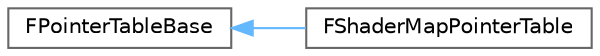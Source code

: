 digraph "Graphical Class Hierarchy"
{
 // INTERACTIVE_SVG=YES
 // LATEX_PDF_SIZE
  bgcolor="transparent";
  edge [fontname=Helvetica,fontsize=10,labelfontname=Helvetica,labelfontsize=10];
  node [fontname=Helvetica,fontsize=10,shape=box,height=0.2,width=0.4];
  rankdir="LR";
  Node0 [id="Node000000",label="FPointerTableBase",height=0.2,width=0.4,color="grey40", fillcolor="white", style="filled",URL="$de/d95/classFPointerTableBase.html",tooltip=" "];
  Node0 -> Node1 [id="edge4536_Node000000_Node000001",dir="back",color="steelblue1",style="solid",tooltip=" "];
  Node1 [id="Node000001",label="FShaderMapPointerTable",height=0.2,width=0.4,color="grey40", fillcolor="white", style="filled",URL="$d0/d75/classFShaderMapPointerTable.html",tooltip=" "];
}
